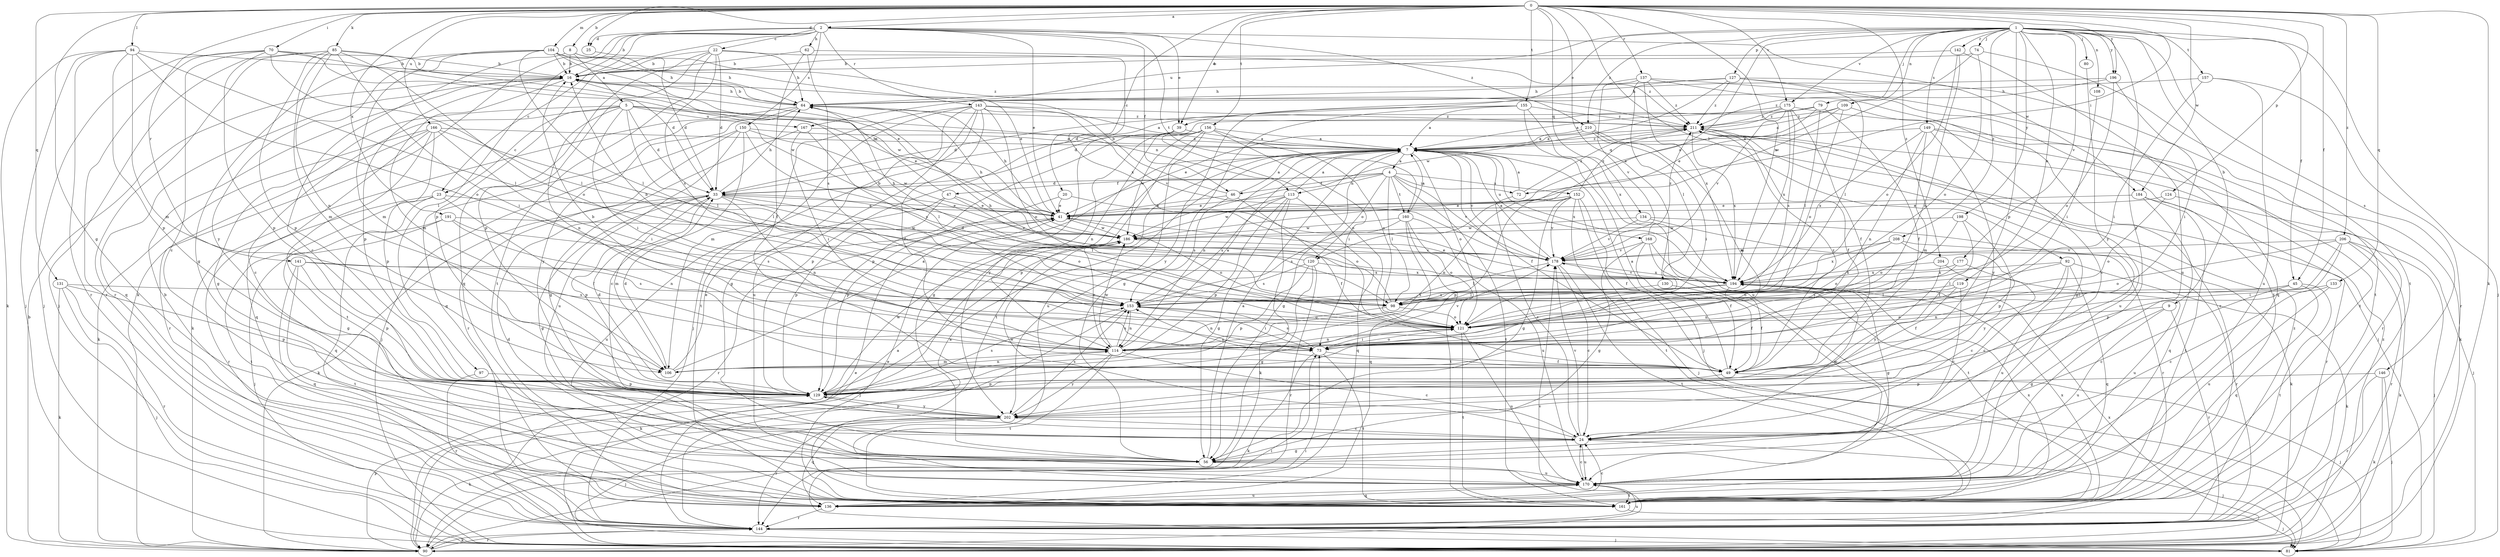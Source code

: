 strict digraph  {
0;
1;
2;
4;
5;
7;
8;
9;
16;
20;
22;
23;
24;
25;
33;
39;
41;
45;
46;
47;
49;
56;
62;
64;
70;
72;
73;
74;
79;
80;
81;
85;
90;
92;
94;
97;
98;
104;
106;
108;
109;
113;
114;
119;
120;
121;
124;
127;
129;
130;
131;
133;
134;
136;
137;
141;
142;
143;
144;
146;
149;
150;
152;
153;
155;
156;
157;
160;
161;
166;
167;
168;
170;
175;
177;
178;
184;
186;
191;
194;
196;
198;
202;
204;
206;
208;
210;
211;
0 -> 2  [label=a];
0 -> 8  [label=b];
0 -> 20  [label=c];
0 -> 25  [label=d];
0 -> 39  [label=e];
0 -> 45  [label=f];
0 -> 56  [label=g];
0 -> 70  [label=i];
0 -> 72  [label=i];
0 -> 85  [label=k];
0 -> 90  [label=k];
0 -> 92  [label=l];
0 -> 94  [label=l];
0 -> 104  [label=m];
0 -> 124  [label=p];
0 -> 130  [label=q];
0 -> 131  [label=q];
0 -> 133  [label=q];
0 -> 134  [label=q];
0 -> 137  [label=r];
0 -> 141  [label=r];
0 -> 155  [label=t];
0 -> 156  [label=t];
0 -> 166  [label=u];
0 -> 175  [label=v];
0 -> 184  [label=w];
0 -> 191  [label=x];
0 -> 194  [label=x];
0 -> 196  [label=y];
0 -> 204  [label=z];
0 -> 206  [label=z];
1 -> 9  [label=b];
1 -> 39  [label=e];
1 -> 45  [label=f];
1 -> 74  [label=j];
1 -> 79  [label=j];
1 -> 80  [label=j];
1 -> 81  [label=j];
1 -> 108  [label=n];
1 -> 109  [label=n];
1 -> 119  [label=o];
1 -> 120  [label=o];
1 -> 127  [label=p];
1 -> 129  [label=p];
1 -> 142  [label=r];
1 -> 146  [label=s];
1 -> 149  [label=s];
1 -> 157  [label=t];
1 -> 167  [label=u];
1 -> 175  [label=v];
1 -> 177  [label=v];
1 -> 196  [label=y];
1 -> 198  [label=y];
1 -> 202  [label=y];
1 -> 208  [label=z];
1 -> 210  [label=z];
2 -> 16  [label=b];
2 -> 22  [label=c];
2 -> 23  [label=c];
2 -> 25  [label=d];
2 -> 39  [label=e];
2 -> 41  [label=e];
2 -> 46  [label=f];
2 -> 62  [label=h];
2 -> 90  [label=k];
2 -> 97  [label=l];
2 -> 129  [label=p];
2 -> 143  [label=r];
2 -> 150  [label=s];
2 -> 160  [label=t];
2 -> 184  [label=w];
2 -> 210  [label=z];
4 -> 33  [label=d];
4 -> 46  [label=f];
4 -> 47  [label=f];
4 -> 72  [label=i];
4 -> 98  [label=l];
4 -> 113  [label=n];
4 -> 120  [label=o];
4 -> 152  [label=s];
4 -> 160  [label=t];
4 -> 161  [label=t];
4 -> 178  [label=v];
5 -> 23  [label=c];
5 -> 24  [label=c];
5 -> 33  [label=d];
5 -> 41  [label=e];
5 -> 56  [label=g];
5 -> 73  [label=i];
5 -> 98  [label=l];
5 -> 113  [label=n];
5 -> 114  [label=n];
5 -> 167  [label=u];
7 -> 4  [label=a];
7 -> 49  [label=f];
7 -> 56  [label=g];
7 -> 81  [label=j];
7 -> 114  [label=n];
7 -> 121  [label=o];
7 -> 129  [label=p];
7 -> 168  [label=u];
7 -> 178  [label=v];
7 -> 194  [label=x];
7 -> 211  [label=z];
8 -> 5  [label=a];
8 -> 16  [label=b];
8 -> 24  [label=c];
8 -> 41  [label=e];
8 -> 64  [label=h];
9 -> 56  [label=g];
9 -> 121  [label=o];
9 -> 144  [label=r];
9 -> 170  [label=u];
16 -> 64  [label=h];
16 -> 106  [label=m];
16 -> 129  [label=p];
16 -> 136  [label=q];
20 -> 41  [label=e];
20 -> 121  [label=o];
20 -> 129  [label=p];
22 -> 16  [label=b];
22 -> 33  [label=d];
22 -> 64  [label=h];
22 -> 129  [label=p];
22 -> 136  [label=q];
22 -> 153  [label=s];
22 -> 161  [label=t];
22 -> 194  [label=x];
23 -> 41  [label=e];
23 -> 49  [label=f];
23 -> 56  [label=g];
23 -> 136  [label=q];
23 -> 144  [label=r];
24 -> 56  [label=g];
24 -> 81  [label=j];
24 -> 170  [label=u];
24 -> 178  [label=v];
24 -> 186  [label=w];
24 -> 194  [label=x];
25 -> 33  [label=d];
33 -> 41  [label=e];
33 -> 56  [label=g];
33 -> 64  [label=h];
33 -> 90  [label=k];
33 -> 98  [label=l];
33 -> 106  [label=m];
33 -> 114  [label=n];
33 -> 121  [label=o];
33 -> 129  [label=p];
39 -> 7  [label=a];
39 -> 56  [label=g];
39 -> 121  [label=o];
39 -> 129  [label=p];
41 -> 64  [label=h];
41 -> 121  [label=o];
41 -> 144  [label=r];
41 -> 186  [label=w];
45 -> 24  [label=c];
45 -> 98  [label=l];
45 -> 114  [label=n];
45 -> 136  [label=q];
45 -> 161  [label=t];
46 -> 7  [label=a];
46 -> 16  [label=b];
46 -> 41  [label=e];
46 -> 49  [label=f];
46 -> 153  [label=s];
47 -> 16  [label=b];
47 -> 41  [label=e];
47 -> 129  [label=p];
47 -> 170  [label=u];
47 -> 178  [label=v];
49 -> 7  [label=a];
49 -> 81  [label=j];
49 -> 129  [label=p];
49 -> 153  [label=s];
49 -> 211  [label=z];
56 -> 7  [label=a];
56 -> 170  [label=u];
62 -> 16  [label=b];
62 -> 49  [label=f];
62 -> 153  [label=s];
62 -> 211  [label=z];
64 -> 16  [label=b];
64 -> 90  [label=k];
64 -> 136  [label=q];
64 -> 202  [label=y];
64 -> 211  [label=z];
70 -> 16  [label=b];
70 -> 24  [label=c];
70 -> 33  [label=d];
70 -> 81  [label=j];
70 -> 98  [label=l];
70 -> 129  [label=p];
70 -> 144  [label=r];
70 -> 186  [label=w];
72 -> 7  [label=a];
72 -> 24  [label=c];
72 -> 211  [label=z];
73 -> 49  [label=f];
73 -> 90  [label=k];
73 -> 121  [label=o];
73 -> 153  [label=s];
73 -> 161  [label=t];
74 -> 16  [label=b];
74 -> 121  [label=o];
74 -> 161  [label=t];
74 -> 186  [label=w];
79 -> 33  [label=d];
79 -> 41  [label=e];
79 -> 49  [label=f];
79 -> 98  [label=l];
79 -> 211  [label=z];
80 -> 202  [label=y];
81 -> 73  [label=i];
85 -> 16  [label=b];
85 -> 73  [label=i];
85 -> 81  [label=j];
85 -> 106  [label=m];
85 -> 114  [label=n];
85 -> 121  [label=o];
85 -> 129  [label=p];
85 -> 144  [label=r];
85 -> 186  [label=w];
90 -> 7  [label=a];
90 -> 16  [label=b];
90 -> 73  [label=i];
90 -> 129  [label=p];
90 -> 144  [label=r];
90 -> 178  [label=v];
90 -> 194  [label=x];
90 -> 211  [label=z];
92 -> 24  [label=c];
92 -> 90  [label=k];
92 -> 98  [label=l];
92 -> 136  [label=q];
92 -> 170  [label=u];
92 -> 194  [label=x];
94 -> 16  [label=b];
94 -> 81  [label=j];
94 -> 90  [label=k];
94 -> 98  [label=l];
94 -> 106  [label=m];
94 -> 121  [label=o];
94 -> 129  [label=p];
94 -> 144  [label=r];
97 -> 129  [label=p];
97 -> 144  [label=r];
98 -> 64  [label=h];
98 -> 114  [label=n];
98 -> 121  [label=o];
104 -> 16  [label=b];
104 -> 41  [label=e];
104 -> 56  [label=g];
104 -> 64  [label=h];
104 -> 98  [label=l];
104 -> 106  [label=m];
104 -> 202  [label=y];
104 -> 211  [label=z];
106 -> 7  [label=a];
106 -> 33  [label=d];
106 -> 41  [label=e];
106 -> 114  [label=n];
108 -> 73  [label=i];
109 -> 7  [label=a];
109 -> 41  [label=e];
109 -> 121  [label=o];
109 -> 161  [label=t];
109 -> 211  [label=z];
113 -> 7  [label=a];
113 -> 41  [label=e];
113 -> 56  [label=g];
113 -> 90  [label=k];
113 -> 129  [label=p];
113 -> 136  [label=q];
113 -> 153  [label=s];
113 -> 186  [label=w];
114 -> 7  [label=a];
114 -> 16  [label=b];
114 -> 24  [label=c];
114 -> 106  [label=m];
114 -> 153  [label=s];
114 -> 161  [label=t];
114 -> 178  [label=v];
114 -> 186  [label=w];
114 -> 202  [label=y];
119 -> 24  [label=c];
119 -> 49  [label=f];
119 -> 98  [label=l];
119 -> 114  [label=n];
120 -> 56  [label=g];
120 -> 64  [label=h];
120 -> 129  [label=p];
120 -> 144  [label=r];
120 -> 153  [label=s];
120 -> 194  [label=x];
121 -> 73  [label=i];
121 -> 114  [label=n];
121 -> 161  [label=t];
121 -> 170  [label=u];
124 -> 41  [label=e];
124 -> 81  [label=j];
124 -> 121  [label=o];
127 -> 33  [label=d];
127 -> 64  [label=h];
127 -> 98  [label=l];
127 -> 136  [label=q];
127 -> 161  [label=t];
127 -> 186  [label=w];
127 -> 211  [label=z];
129 -> 33  [label=d];
129 -> 153  [label=s];
129 -> 186  [label=w];
129 -> 202  [label=y];
130 -> 49  [label=f];
130 -> 153  [label=s];
131 -> 81  [label=j];
131 -> 90  [label=k];
131 -> 129  [label=p];
131 -> 144  [label=r];
131 -> 153  [label=s];
133 -> 24  [label=c];
133 -> 153  [label=s];
133 -> 170  [label=u];
134 -> 90  [label=k];
134 -> 144  [label=r];
134 -> 178  [label=v];
134 -> 186  [label=w];
136 -> 24  [label=c];
136 -> 144  [label=r];
136 -> 170  [label=u];
136 -> 194  [label=x];
137 -> 64  [label=h];
137 -> 98  [label=l];
137 -> 144  [label=r];
137 -> 161  [label=t];
137 -> 178  [label=v];
137 -> 194  [label=x];
137 -> 211  [label=z];
141 -> 129  [label=p];
141 -> 136  [label=q];
141 -> 153  [label=s];
141 -> 161  [label=t];
141 -> 194  [label=x];
142 -> 16  [label=b];
142 -> 114  [label=n];
142 -> 121  [label=o];
142 -> 170  [label=u];
143 -> 7  [label=a];
143 -> 49  [label=f];
143 -> 56  [label=g];
143 -> 81  [label=j];
143 -> 106  [label=m];
143 -> 121  [label=o];
143 -> 161  [label=t];
143 -> 170  [label=u];
143 -> 178  [label=v];
143 -> 211  [label=z];
144 -> 7  [label=a];
144 -> 41  [label=e];
144 -> 81  [label=j];
144 -> 90  [label=k];
144 -> 170  [label=u];
144 -> 211  [label=z];
146 -> 81  [label=j];
146 -> 90  [label=k];
146 -> 129  [label=p];
146 -> 144  [label=r];
149 -> 7  [label=a];
149 -> 90  [label=k];
149 -> 106  [label=m];
149 -> 114  [label=n];
149 -> 144  [label=r];
149 -> 194  [label=x];
149 -> 202  [label=y];
150 -> 7  [label=a];
150 -> 24  [label=c];
150 -> 81  [label=j];
150 -> 98  [label=l];
150 -> 144  [label=r];
150 -> 170  [label=u];
150 -> 186  [label=w];
152 -> 41  [label=e];
152 -> 49  [label=f];
152 -> 56  [label=g];
152 -> 81  [label=j];
152 -> 114  [label=n];
152 -> 129  [label=p];
152 -> 161  [label=t];
152 -> 178  [label=v];
152 -> 211  [label=z];
153 -> 16  [label=b];
153 -> 73  [label=i];
153 -> 90  [label=k];
153 -> 114  [label=n];
153 -> 121  [label=o];
155 -> 7  [label=a];
155 -> 56  [label=g];
155 -> 170  [label=u];
155 -> 194  [label=x];
155 -> 202  [label=y];
155 -> 211  [label=z];
156 -> 7  [label=a];
156 -> 73  [label=i];
156 -> 114  [label=n];
156 -> 121  [label=o];
156 -> 129  [label=p];
156 -> 161  [label=t];
156 -> 170  [label=u];
156 -> 186  [label=w];
156 -> 202  [label=y];
157 -> 64  [label=h];
157 -> 73  [label=i];
157 -> 144  [label=r];
157 -> 170  [label=u];
160 -> 7  [label=a];
160 -> 121  [label=o];
160 -> 136  [label=q];
160 -> 153  [label=s];
160 -> 161  [label=t];
160 -> 170  [label=u];
160 -> 186  [label=w];
161 -> 16  [label=b];
161 -> 41  [label=e];
161 -> 81  [label=j];
161 -> 194  [label=x];
166 -> 7  [label=a];
166 -> 73  [label=i];
166 -> 90  [label=k];
166 -> 98  [label=l];
166 -> 129  [label=p];
166 -> 136  [label=q];
166 -> 144  [label=r];
166 -> 161  [label=t];
167 -> 7  [label=a];
167 -> 56  [label=g];
167 -> 73  [label=i];
167 -> 153  [label=s];
168 -> 49  [label=f];
168 -> 56  [label=g];
168 -> 161  [label=t];
168 -> 170  [label=u];
168 -> 178  [label=v];
168 -> 211  [label=z];
170 -> 24  [label=c];
170 -> 33  [label=d];
170 -> 136  [label=q];
170 -> 161  [label=t];
175 -> 7  [label=a];
175 -> 24  [label=c];
175 -> 33  [label=d];
175 -> 49  [label=f];
175 -> 153  [label=s];
175 -> 178  [label=v];
175 -> 194  [label=x];
175 -> 211  [label=z];
177 -> 121  [label=o];
177 -> 170  [label=u];
177 -> 194  [label=x];
178 -> 7  [label=a];
178 -> 24  [label=c];
178 -> 33  [label=d];
178 -> 98  [label=l];
178 -> 161  [label=t];
178 -> 194  [label=x];
184 -> 41  [label=e];
184 -> 136  [label=q];
184 -> 144  [label=r];
184 -> 161  [label=t];
186 -> 64  [label=h];
186 -> 81  [label=j];
186 -> 114  [label=n];
186 -> 178  [label=v];
191 -> 81  [label=j];
191 -> 114  [label=n];
191 -> 153  [label=s];
191 -> 161  [label=t];
191 -> 186  [label=w];
194 -> 16  [label=b];
194 -> 41  [label=e];
194 -> 49  [label=f];
194 -> 56  [label=g];
194 -> 98  [label=l];
194 -> 153  [label=s];
194 -> 178  [label=v];
196 -> 64  [label=h];
196 -> 73  [label=i];
196 -> 121  [label=o];
196 -> 211  [label=z];
198 -> 49  [label=f];
198 -> 121  [label=o];
198 -> 129  [label=p];
198 -> 186  [label=w];
202 -> 24  [label=c];
202 -> 81  [label=j];
202 -> 90  [label=k];
202 -> 129  [label=p];
202 -> 136  [label=q];
202 -> 144  [label=r];
202 -> 153  [label=s];
204 -> 24  [label=c];
204 -> 194  [label=x];
204 -> 202  [label=y];
206 -> 73  [label=i];
206 -> 81  [label=j];
206 -> 90  [label=k];
206 -> 121  [label=o];
206 -> 129  [label=p];
206 -> 144  [label=r];
206 -> 178  [label=v];
208 -> 121  [label=o];
208 -> 144  [label=r];
208 -> 178  [label=v];
208 -> 194  [label=x];
208 -> 202  [label=y];
210 -> 7  [label=a];
210 -> 41  [label=e];
210 -> 73  [label=i];
210 -> 81  [label=j];
210 -> 106  [label=m];
211 -> 7  [label=a];
211 -> 49  [label=f];
211 -> 56  [label=g];
211 -> 170  [label=u];
211 -> 194  [label=x];
}
